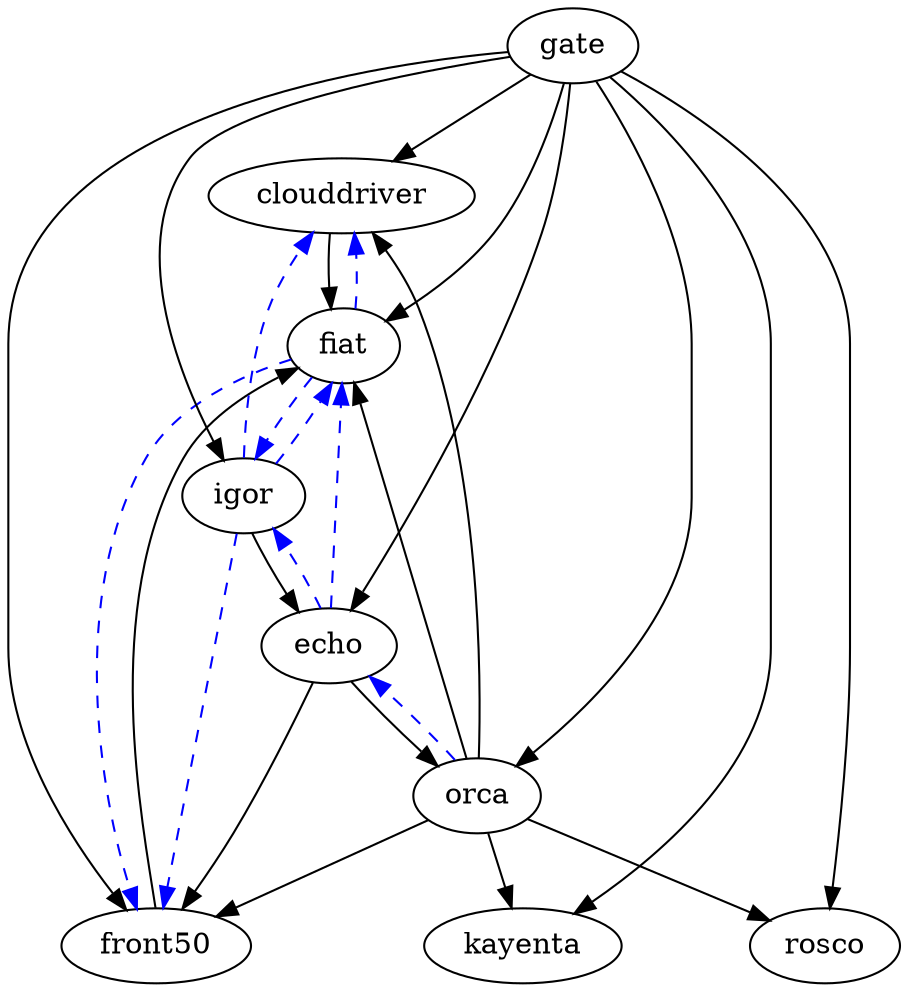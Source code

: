 strict digraph G {
  clouddriver [ label="clouddriver" ];
  echo [ label="echo" ];
  fiat [ label="fiat" ];
  front50 [ label="front50" ];
  gate [ label="gate" ];
  igor [ label="igor" ];
  kayenta [ label="kayenta" ];
  orca [ label="orca" ];
  rosco [ label="rosco" ];
  front50 -> fiat;
  echo -> front50;
  echo -> orca;
  echo -> fiat [style="dashed" color="blue" ];
  echo -> igor [style="dashed" color="blue" ];
  orca -> front50;
  orca -> echo [style="dashed" color="blue" ];
  orca -> fiat;
  orca -> rosco;
  orca -> clouddriver;
  orca -> kayenta;
  fiat -> front50 [style="dashed" color="blue" ];
  fiat -> igor [style="dashed" color="blue" ];
  fiat -> clouddriver [style="dashed" color="blue" ];
  gate -> front50;
  gate -> echo;
  gate -> orca;
  gate -> fiat;
  gate -> rosco;
  gate -> igor;
  gate -> clouddriver;
  gate -> kayenta;
  igor -> front50 [style="dashed" color="blue" ];
  igor -> echo;
  igor -> fiat [style="dashed" color="blue" ];
  igor -> clouddriver [style="dashed" color="blue" ];
  clouddriver -> fiat;
}
